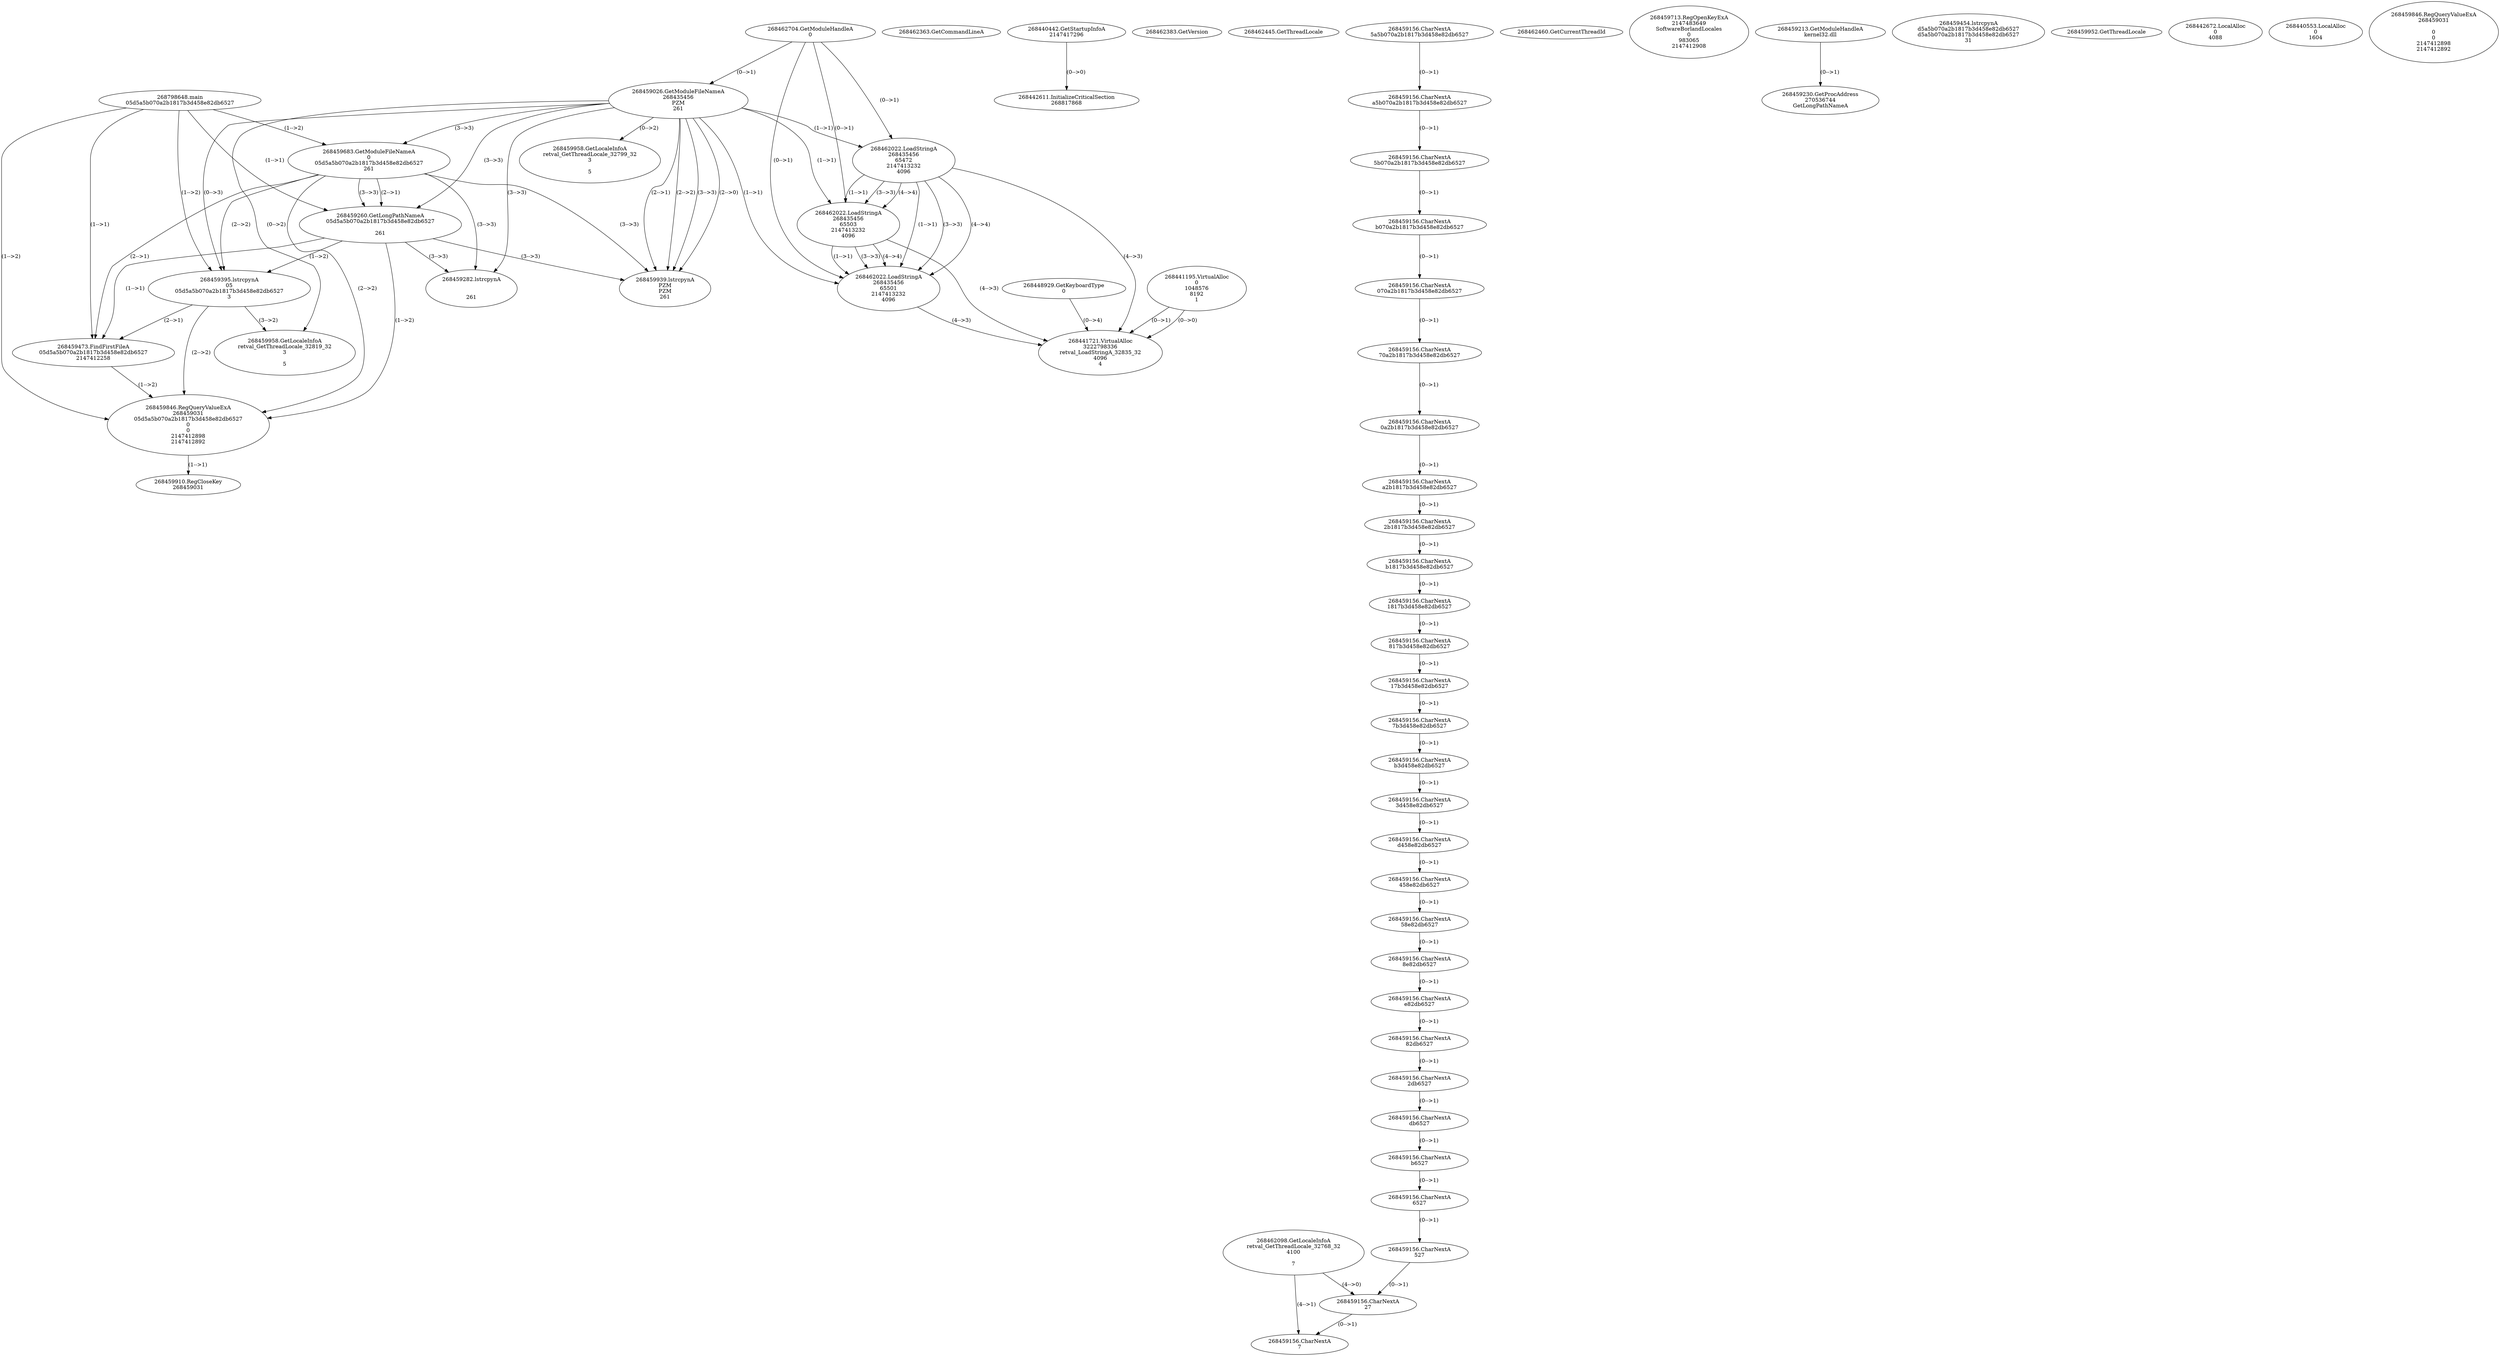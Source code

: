 // Global SCDG with merge call
digraph {
	0 [label="268798648.main
05d5a5b070a2b1817b3d458e82db6527"]
	1 [label="268462704.GetModuleHandleA
0"]
	2 [label="268448929.GetKeyboardType
0"]
	3 [label="268462363.GetCommandLineA
"]
	4 [label="268440442.GetStartupInfoA
2147417296"]
	5 [label="268462383.GetVersion
"]
	6 [label="268462445.GetThreadLocale
"]
	7 [label="268462098.GetLocaleInfoA
retval_GetThreadLocale_32768_32
4100

7"]
	8 [label="268462460.GetCurrentThreadId
"]
	9 [label="268459026.GetModuleFileNameA
268435456
PZM
261"]
	1 -> 9 [label="(0-->1)"]
	10 [label="268459683.GetModuleFileNameA
0
05d5a5b070a2b1817b3d458e82db6527
261"]
	0 -> 10 [label="(1-->2)"]
	9 -> 10 [label="(3-->3)"]
	11 [label="268459713.RegOpenKeyExA
2147483649
Software\Borland\Locales
0
983065
2147412908"]
	12 [label="268459213.GetModuleHandleA
kernel32.dll"]
	13 [label="268459230.GetProcAddress
270536744
GetLongPathNameA"]
	12 -> 13 [label="(0-->1)"]
	14 [label="268459260.GetLongPathNameA
05d5a5b070a2b1817b3d458e82db6527

261"]
	0 -> 14 [label="(1-->1)"]
	10 -> 14 [label="(2-->1)"]
	9 -> 14 [label="(3-->3)"]
	10 -> 14 [label="(3-->3)"]
	15 [label="268459395.lstrcpynA
05
05d5a5b070a2b1817b3d458e82db6527
3"]
	0 -> 15 [label="(1-->2)"]
	10 -> 15 [label="(2-->2)"]
	14 -> 15 [label="(1-->2)"]
	9 -> 15 [label="(0-->3)"]
	16 [label="268459156.CharNextA
5a5b070a2b1817b3d458e82db6527"]
	17 [label="268459156.CharNextA
a5b070a2b1817b3d458e82db6527"]
	16 -> 17 [label="(0-->1)"]
	18 [label="268459156.CharNextA
5b070a2b1817b3d458e82db6527"]
	17 -> 18 [label="(0-->1)"]
	19 [label="268459156.CharNextA
b070a2b1817b3d458e82db6527"]
	18 -> 19 [label="(0-->1)"]
	20 [label="268459156.CharNextA
070a2b1817b3d458e82db6527"]
	19 -> 20 [label="(0-->1)"]
	21 [label="268459156.CharNextA
70a2b1817b3d458e82db6527"]
	20 -> 21 [label="(0-->1)"]
	22 [label="268459156.CharNextA
0a2b1817b3d458e82db6527"]
	21 -> 22 [label="(0-->1)"]
	23 [label="268459156.CharNextA
a2b1817b3d458e82db6527"]
	22 -> 23 [label="(0-->1)"]
	24 [label="268459156.CharNextA
2b1817b3d458e82db6527"]
	23 -> 24 [label="(0-->1)"]
	25 [label="268459156.CharNextA
b1817b3d458e82db6527"]
	24 -> 25 [label="(0-->1)"]
	26 [label="268459156.CharNextA
1817b3d458e82db6527"]
	25 -> 26 [label="(0-->1)"]
	27 [label="268459156.CharNextA
817b3d458e82db6527"]
	26 -> 27 [label="(0-->1)"]
	28 [label="268459156.CharNextA
17b3d458e82db6527"]
	27 -> 28 [label="(0-->1)"]
	29 [label="268459156.CharNextA
7b3d458e82db6527"]
	28 -> 29 [label="(0-->1)"]
	30 [label="268459156.CharNextA
b3d458e82db6527"]
	29 -> 30 [label="(0-->1)"]
	31 [label="268459156.CharNextA
3d458e82db6527"]
	30 -> 31 [label="(0-->1)"]
	32 [label="268459156.CharNextA
d458e82db6527"]
	31 -> 32 [label="(0-->1)"]
	33 [label="268459156.CharNextA
458e82db6527"]
	32 -> 33 [label="(0-->1)"]
	34 [label="268459156.CharNextA
58e82db6527"]
	33 -> 34 [label="(0-->1)"]
	35 [label="268459156.CharNextA
8e82db6527"]
	34 -> 35 [label="(0-->1)"]
	36 [label="268459156.CharNextA
e82db6527"]
	35 -> 36 [label="(0-->1)"]
	37 [label="268459156.CharNextA
82db6527"]
	36 -> 37 [label="(0-->1)"]
	38 [label="268459156.CharNextA
2db6527"]
	37 -> 38 [label="(0-->1)"]
	39 [label="268459156.CharNextA
db6527"]
	38 -> 39 [label="(0-->1)"]
	40 [label="268459156.CharNextA
b6527"]
	39 -> 40 [label="(0-->1)"]
	41 [label="268459156.CharNextA
6527"]
	40 -> 41 [label="(0-->1)"]
	42 [label="268459156.CharNextA
527"]
	41 -> 42 [label="(0-->1)"]
	43 [label="268459156.CharNextA
27"]
	42 -> 43 [label="(0-->1)"]
	7 -> 43 [label="(4-->0)"]
	44 [label="268459156.CharNextA
7"]
	7 -> 44 [label="(4-->1)"]
	43 -> 44 [label="(0-->1)"]
	45 [label="268459454.lstrcpynA
d5a5b070a2b1817b3d458e82db6527
d5a5b070a2b1817b3d458e82db6527
31"]
	46 [label="268459473.FindFirstFileA
05d5a5b070a2b1817b3d458e82db6527
2147412258"]
	0 -> 46 [label="(1-->1)"]
	10 -> 46 [label="(2-->1)"]
	14 -> 46 [label="(1-->1)"]
	15 -> 46 [label="(2-->1)"]
	47 [label="268459846.RegQueryValueExA
268459031
05d5a5b070a2b1817b3d458e82db6527
0
0
2147412898
2147412892"]
	0 -> 47 [label="(1-->2)"]
	10 -> 47 [label="(2-->2)"]
	14 -> 47 [label="(1-->2)"]
	15 -> 47 [label="(2-->2)"]
	46 -> 47 [label="(1-->2)"]
	48 [label="268459910.RegCloseKey
268459031"]
	47 -> 48 [label="(1-->1)"]
	49 [label="268459939.lstrcpynA
PZM
PZM
261"]
	9 -> 49 [label="(2-->1)"]
	9 -> 49 [label="(2-->2)"]
	9 -> 49 [label="(3-->3)"]
	10 -> 49 [label="(3-->3)"]
	14 -> 49 [label="(3-->3)"]
	9 -> 49 [label="(2-->0)"]
	50 [label="268459952.GetThreadLocale
"]
	51 [label="268459958.GetLocaleInfoA
retval_GetThreadLocale_32819_32
3

5"]
	9 -> 51 [label="(0-->2)"]
	15 -> 51 [label="(3-->2)"]
	52 [label="268462022.LoadStringA
268435456
65472
2147413232
4096"]
	1 -> 52 [label="(0-->1)"]
	9 -> 52 [label="(1-->1)"]
	53 [label="268462022.LoadStringA
268435456
65503
2147413232
4096"]
	1 -> 53 [label="(0-->1)"]
	9 -> 53 [label="(1-->1)"]
	52 -> 53 [label="(1-->1)"]
	52 -> 53 [label="(3-->3)"]
	52 -> 53 [label="(4-->4)"]
	54 [label="268462022.LoadStringA
268435456
65501
2147413232
4096"]
	1 -> 54 [label="(0-->1)"]
	9 -> 54 [label="(1-->1)"]
	52 -> 54 [label="(1-->1)"]
	53 -> 54 [label="(1-->1)"]
	52 -> 54 [label="(3-->3)"]
	53 -> 54 [label="(3-->3)"]
	52 -> 54 [label="(4-->4)"]
	53 -> 54 [label="(4-->4)"]
	55 [label="268442611.InitializeCriticalSection
268817868"]
	4 -> 55 [label="(0-->0)"]
	56 [label="268442672.LocalAlloc
0
4088"]
	57 [label="268441195.VirtualAlloc
0
1048576
8192
1"]
	58 [label="268440553.LocalAlloc
0
1604"]
	59 [label="268441721.VirtualAlloc
3222798336
retval_LoadStringA_32835_32
4096
4"]
	57 -> 59 [label="(0-->1)"]
	52 -> 59 [label="(4-->3)"]
	53 -> 59 [label="(4-->3)"]
	54 -> 59 [label="(4-->3)"]
	2 -> 59 [label="(0-->4)"]
	57 -> 59 [label="(0-->0)"]
	60 [label="268459282.lstrcpynA


261"]
	9 -> 60 [label="(3-->3)"]
	10 -> 60 [label="(3-->3)"]
	14 -> 60 [label="(3-->3)"]
	61 [label="268459846.RegQueryValueExA
268459031

0
0
2147412898
2147412892"]
	62 [label="268459958.GetLocaleInfoA
retval_GetThreadLocale_32799_32
3

5"]
	9 -> 62 [label="(0-->2)"]
}
